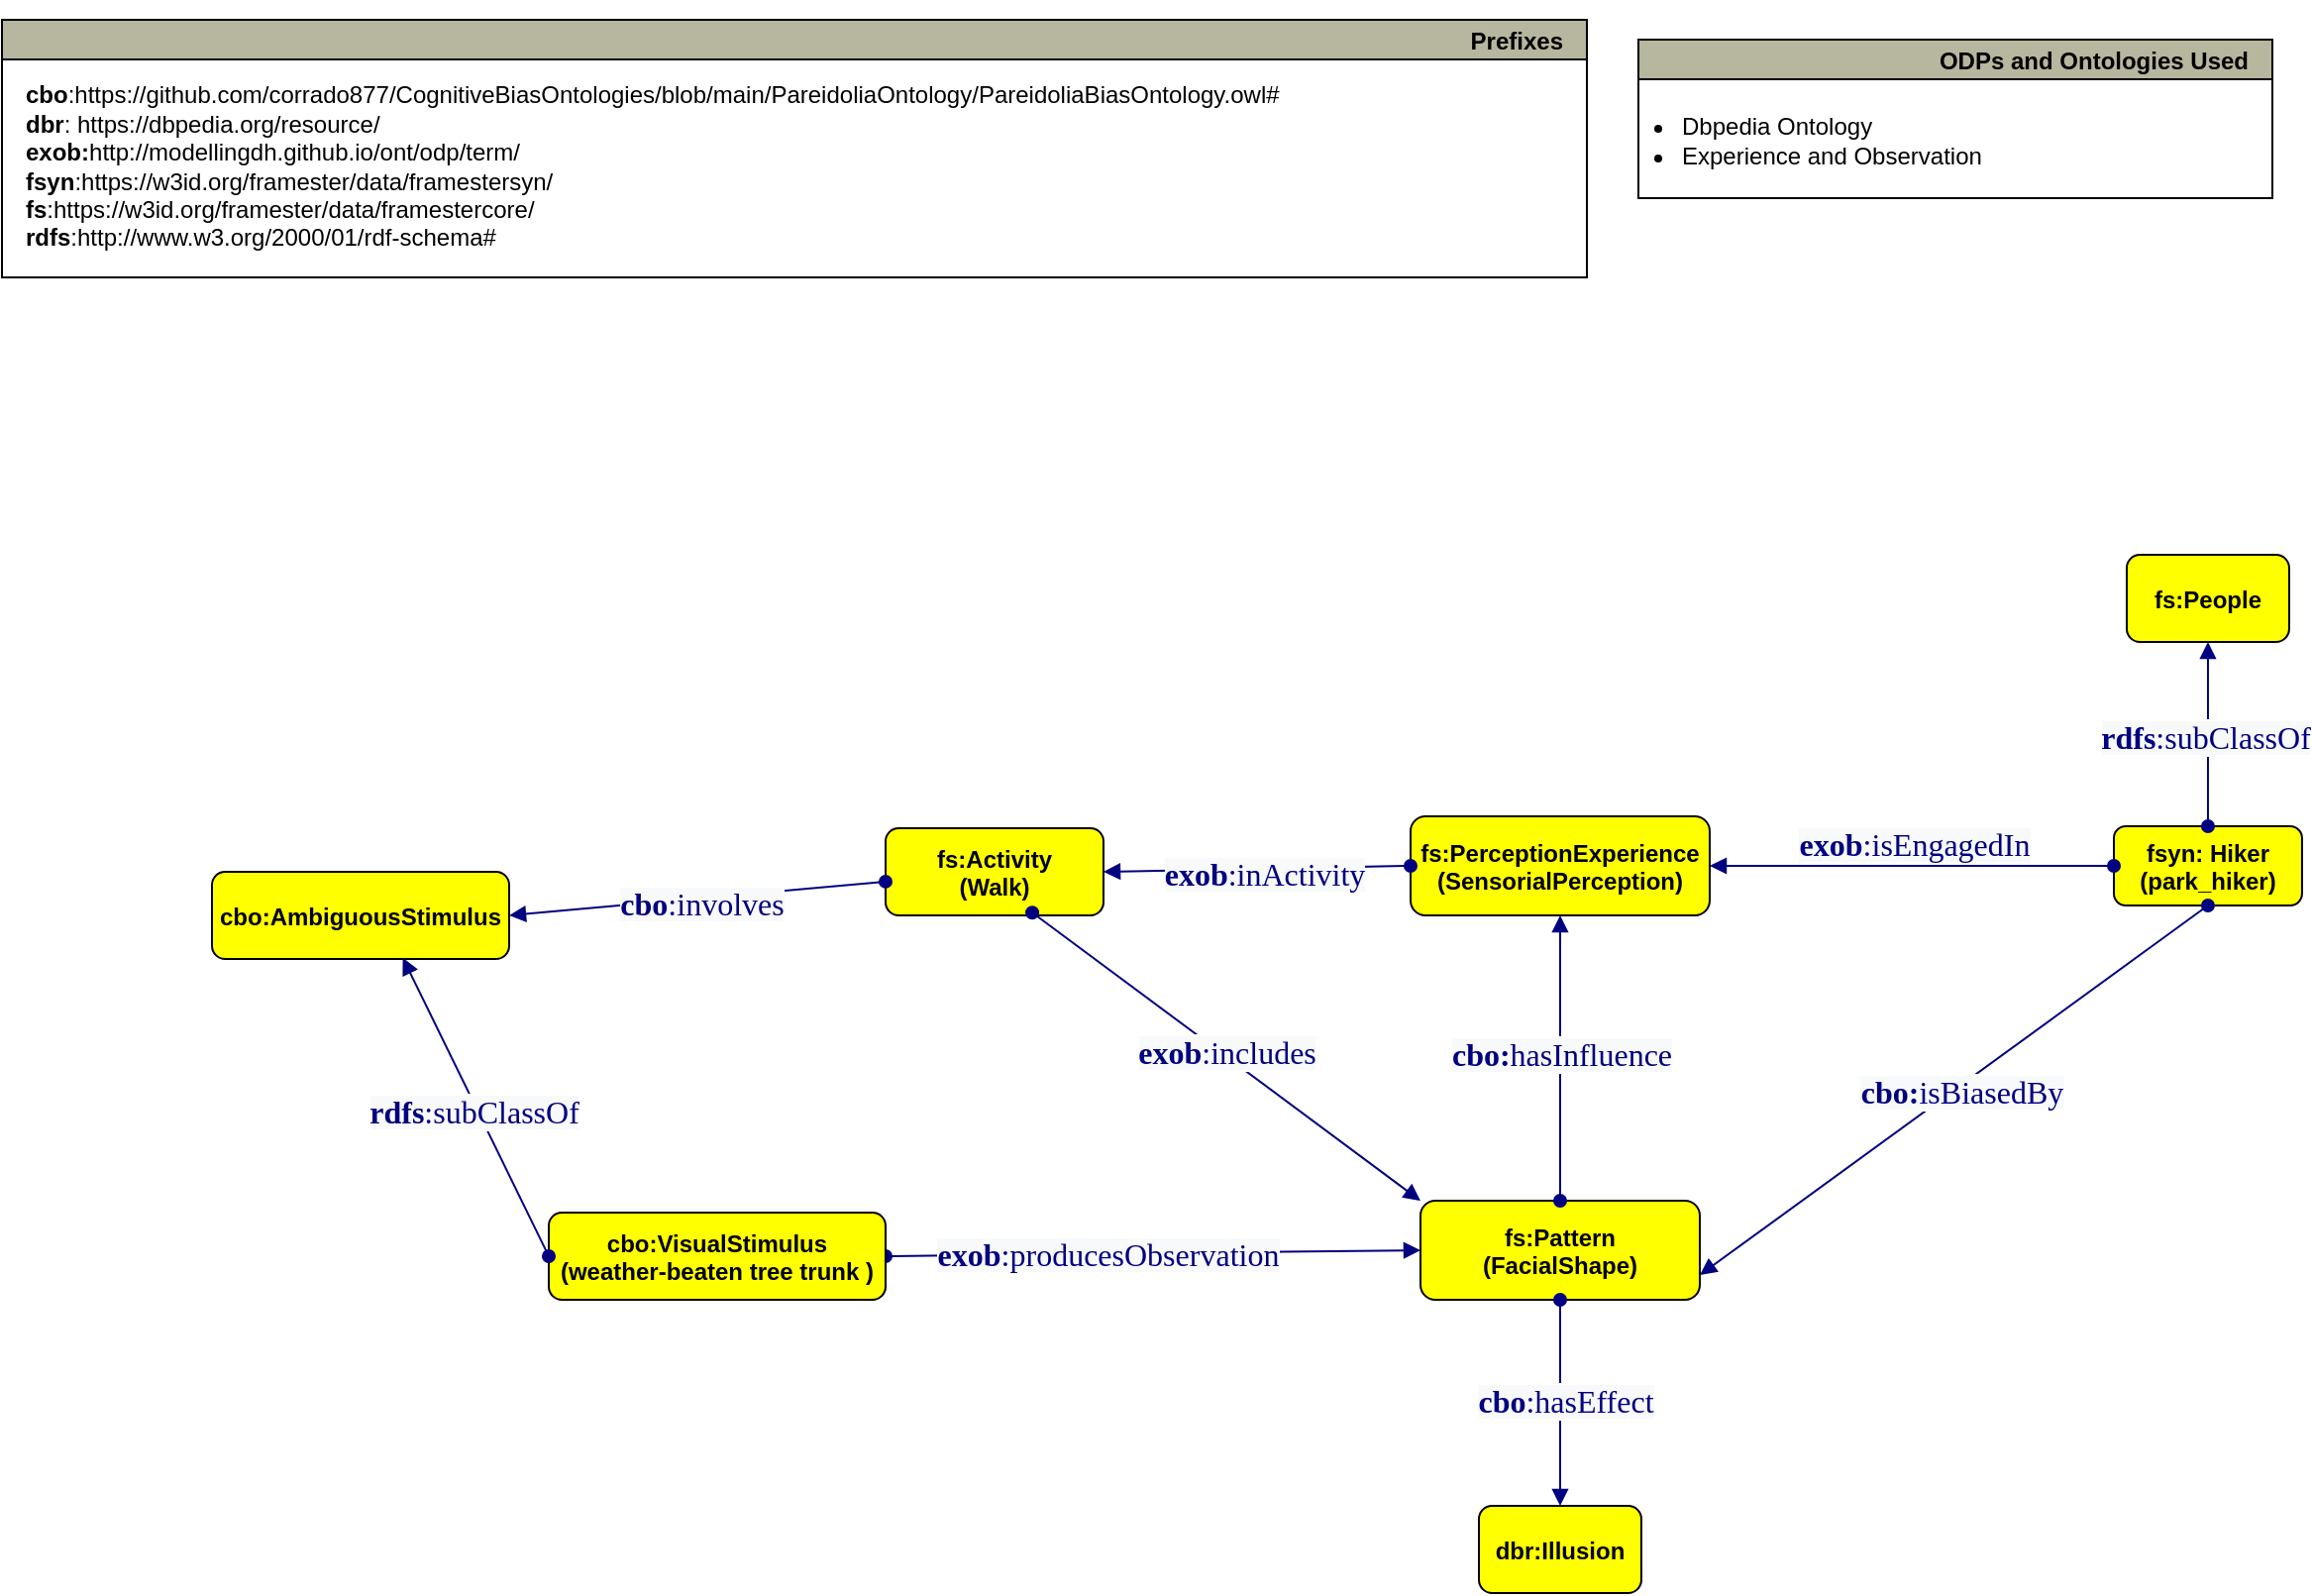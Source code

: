 <mxfile version="24.0.3" type="device">
  <diagram name="Page-1" id="cbpPXX-dyT5s-ZYUZ89M">
    <mxGraphModel dx="1877" dy="-600" grid="1" gridSize="10" guides="1" tooltips="1" connect="1" arrows="1" fold="1" page="1" pageScale="1" pageWidth="827" pageHeight="1169" math="0" shadow="0">
      <root>
        <mxCell id="0" />
        <mxCell id="1" parent="0" />
        <mxCell id="shT0HkmOFGitXh8zyB-2-36" value="fsyn: Hiker&#xa;(park_hiker)" style="graphMlID=n4;shape=rect;rounded=1;arcsize=30;fillColor=#ffff00;strokeColor=#000000;strokeWidth=1.0;fontStyle=1" parent="1" vertex="1">
          <mxGeometry x="680" y="1657" width="94.97" height="40" as="geometry" />
        </mxCell>
        <mxCell id="shT0HkmOFGitXh8zyB-2-37" value="fs:PerceptionExperience&#xa;(SensorialPerception)" style="graphMlID=n4;shape=rect;rounded=1;arcsize=30;fillColor=#ffff00;strokeColor=#000000;strokeWidth=1.0;fontStyle=1" parent="1" vertex="1">
          <mxGeometry x="325" y="1652" width="150.99" height="50" as="geometry" />
        </mxCell>
        <mxCell id="shT0HkmOFGitXh8zyB-2-38" value="fs:Activity&#xa;(Walk)" style="graphMlID=n4;shape=rect;rounded=1;arcsize=30;fillColor=#ffff00;strokeColor=#000000;strokeWidth=1.0;fontStyle=1" parent="1" vertex="1">
          <mxGeometry x="60" y="1658" width="110" height="44" as="geometry" />
        </mxCell>
        <mxCell id="shT0HkmOFGitXh8zyB-2-41" value="fs:Pattern&#xa;(FacialShape)" style="graphMlID=n4;shape=rect;rounded=1;arcsize=30;fillColor=#ffff00;strokeColor=#000000;strokeWidth=1.0;fontStyle=1" parent="1" vertex="1">
          <mxGeometry x="330" y="1846" width="140.99" height="50" as="geometry" />
        </mxCell>
        <mxCell id="shT0HkmOFGitXh8zyB-2-48" value="" style="graphMlID=e0;rounded=0;endArrow=block;strokeColor=#000080;strokeWidth=1.0;startArrow=oval;startFill=1;endFill=1;exitX=0.5;exitY=0;exitDx=0;exitDy=0;entryX=0.5;entryY=1;entryDx=0;entryDy=0;" parent="1" source="shT0HkmOFGitXh8zyB-2-41" target="shT0HkmOFGitXh8zyB-2-37" edge="1">
          <mxGeometry relative="1" as="geometry">
            <mxPoint x="519.01" y="1779" as="sourcePoint" />
            <mxPoint x="420" y="1780" as="targetPoint" />
          </mxGeometry>
        </mxCell>
        <mxCell id="shT0HkmOFGitXh8zyB-2-49" value="&lt;font face=&quot;dialog&quot; color=&quot;#000080&quot;&gt;&lt;span style=&quot;font-size: 16px; background-color: rgb(248, 249, 250);&quot;&gt;&lt;b&gt;cbo:&lt;/b&gt;hasInfluence&lt;/span&gt;&lt;/font&gt;" style="text;html=1;align=center;verticalAlign=middle;resizable=0;points=[];labelBackgroundColor=#ffffff;" parent="shT0HkmOFGitXh8zyB-2-48" vertex="1" connectable="0">
          <mxGeometry x="-0.017" y="2" relative="1" as="geometry">
            <mxPoint x="2" y="-3" as="offset" />
          </mxGeometry>
        </mxCell>
        <mxCell id="shT0HkmOFGitXh8zyB-2-50" value="" style="graphMlID=e0;rounded=0;endArrow=block;strokeColor=#000080;strokeWidth=1.0;startArrow=oval;startFill=1;endFill=1;entryX=1;entryY=0.5;entryDx=0;entryDy=0;exitX=0;exitY=0.5;exitDx=0;exitDy=0;" parent="1" source="shT0HkmOFGitXh8zyB-2-37" target="shT0HkmOFGitXh8zyB-2-38" edge="1">
          <mxGeometry relative="1" as="geometry">
            <mxPoint x="190" y="1590.082" as="sourcePoint" />
            <mxPoint x="341" y="1590" as="targetPoint" />
          </mxGeometry>
        </mxCell>
        <mxCell id="shT0HkmOFGitXh8zyB-2-51" value="&lt;span style=&quot;color: rgb(0 , 0 , 128) ; font-family: &amp;quot;dialog&amp;quot; ; font-size: 16px ; background-color: rgb(248 , 249 , 250)&quot;&gt;&lt;b&gt;exob&lt;/b&gt;:inActivity&lt;/span&gt;" style="text;html=1;align=center;verticalAlign=middle;resizable=0;points=[];labelBackgroundColor=#ffffff;rotation=0;" parent="shT0HkmOFGitXh8zyB-2-50" vertex="1" connectable="0">
          <mxGeometry x="-0.017" y="2" relative="1" as="geometry">
            <mxPoint x="2" as="offset" />
          </mxGeometry>
        </mxCell>
        <mxCell id="shT0HkmOFGitXh8zyB-2-52" value="&lt;span style=&quot;color: rgb(0 , 0 , 128) ; font-family: &amp;quot;dialog&amp;quot; ; font-size: 16px ; background-color: rgb(248 , 249 , 250)&quot;&gt;&lt;b&gt;exob&lt;/b&gt;:isEngagedIn&lt;/span&gt;" style="text;html=1;align=center;verticalAlign=middle;resizable=0;points=[];labelBackgroundColor=#ffffff;" parent="1" vertex="1" connectable="0">
          <mxGeometry x="580" y="1670" as="geometry">
            <mxPoint x="-1" y="-4" as="offset" />
          </mxGeometry>
        </mxCell>
        <mxCell id="shT0HkmOFGitXh8zyB-2-54" value="" style="graphMlID=e0;rounded=0;endArrow=block;strokeColor=#000080;strokeWidth=1.0;startArrow=oval;startFill=1;endFill=1;exitX=0.673;exitY=0.968;exitDx=0;exitDy=0;exitPerimeter=0;entryX=0;entryY=0;entryDx=0;entryDy=0;" parent="1" source="shT0HkmOFGitXh8zyB-2-38" target="shT0HkmOFGitXh8zyB-2-41" edge="1">
          <mxGeometry relative="1" as="geometry">
            <mxPoint x="169" y="1702.082" as="sourcePoint" />
            <mxPoint x="210" y="1850" as="targetPoint" />
          </mxGeometry>
        </mxCell>
        <mxCell id="shT0HkmOFGitXh8zyB-2-55" value="&lt;font face=&quot;dialog&quot; color=&quot;#000080&quot;&gt;&lt;span style=&quot;font-size: 16px; background-color: rgb(248, 249, 250);&quot;&gt;&lt;b&gt;exob&lt;/b&gt;:includes&lt;/span&gt;&lt;/font&gt;" style="text;html=1;align=center;verticalAlign=middle;resizable=0;points=[];labelBackgroundColor=#ffffff;" parent="shT0HkmOFGitXh8zyB-2-54" vertex="1" connectable="0">
          <mxGeometry x="-0.017" y="2" relative="1" as="geometry">
            <mxPoint as="offset" />
          </mxGeometry>
        </mxCell>
        <mxCell id="shT0HkmOFGitXh8zyB-2-58" value="" style="graphMlID=e0;rounded=0;endArrow=block;strokeColor=#000080;strokeWidth=1.0;startArrow=oval;startFill=1;endFill=1;exitX=1;exitY=0.5;exitDx=0;exitDy=0;entryX=0;entryY=0.5;entryDx=0;entryDy=0;" parent="1" source="shT0HkmOFGitXh8zyB-2-73" target="shT0HkmOFGitXh8zyB-2-41" edge="1">
          <mxGeometry relative="1" as="geometry">
            <mxPoint x="395.985" y="2018" as="sourcePoint" />
            <mxPoint x="440" y="1920" as="targetPoint" />
          </mxGeometry>
        </mxCell>
        <mxCell id="shT0HkmOFGitXh8zyB-2-59" value="&lt;span style=&quot;color: rgb(0 , 0 , 128) ; font-family: &amp;quot;dialog&amp;quot; ; font-size: 16px ; background-color: rgb(248 , 249 , 250)&quot;&gt;&lt;b&gt;exob&lt;/b&gt;:producesObservation&lt;/span&gt;" style="text;html=1;align=center;verticalAlign=middle;resizable=0;points=[];labelBackgroundColor=#ffffff;" parent="shT0HkmOFGitXh8zyB-2-58" vertex="1" connectable="0">
          <mxGeometry x="-0.017" y="2" relative="1" as="geometry">
            <mxPoint x="-21" y="2" as="offset" />
          </mxGeometry>
        </mxCell>
        <mxCell id="shT0HkmOFGitXh8zyB-2-73" value="cbo:VisualStimulus&#xa;(weather-beaten tree trunk )" style="graphMlID=n4;shape=rect;rounded=1;arcsize=30;fillColor=#ffff00;strokeColor=#000000;strokeWidth=1.0;fontStyle=1" parent="1" vertex="1">
          <mxGeometry x="-110" y="1852" width="170" height="44" as="geometry" />
        </mxCell>
        <mxCell id="shT0HkmOFGitXh8zyB-2-74" value="" style="graphMlID=e0;rounded=0;endArrow=block;strokeColor=#000080;strokeWidth=1.0;startArrow=oval;startFill=1;endFill=1;exitX=0;exitY=0.5;exitDx=0;exitDy=0;entryX=1;entryY=0.5;entryDx=0;entryDy=0;" parent="1" source="shT0HkmOFGitXh8zyB-2-36" target="shT0HkmOFGitXh8zyB-2-37" edge="1">
          <mxGeometry relative="1" as="geometry">
            <mxPoint x="500" y="1689.582" as="sourcePoint" />
            <mxPoint x="651" y="1689.5" as="targetPoint" />
            <Array as="points">
              <mxPoint x="600" y="1677" />
            </Array>
          </mxGeometry>
        </mxCell>
        <mxCell id="shT0HkmOFGitXh8zyB-2-88" value="ODPs and Ontologies Used" style="graphMlID=n0;shape=swimlane;startSize=20;fillColor=#b7b69e;strokeColor=#000000;strokeWidth=1.0;align=right;spacingRight=10;fontStyle=1" parent="1" vertex="1">
          <mxGeometry x="440" y="1260" width="320" height="80" as="geometry" />
        </mxCell>
        <mxCell id="shT0HkmOFGitXh8zyB-2-89" value="&lt;ul&gt;&lt;li style=&quot;border-color: var(--border-color);&quot;&gt;Dbpedia Ontology&lt;/li&gt;&lt;li style=&quot;border-color: var(--border-color);&quot;&gt;Experience and Observation&lt;/li&gt;&lt;/ul&gt;" style="text;html=1;strokeColor=none;fillColor=none;align=left;verticalAlign=middle;whiteSpace=wrap;rounded=0;" parent="shT0HkmOFGitXh8zyB-2-88" vertex="1">
          <mxGeometry x="-20" y="-20" width="270" height="142" as="geometry" />
        </mxCell>
        <mxCell id="SWy0_FYHw5aUgK3yBZNa-1" value="" style="graphMlID=e0;rounded=0;endArrow=block;strokeColor=#000080;strokeWidth=1.0;startArrow=oval;startFill=1;endFill=1;exitX=0.5;exitY=1;exitDx=0;exitDy=0;entryX=1;entryY=0.75;entryDx=0;entryDy=0;" parent="1" source="shT0HkmOFGitXh8zyB-2-36" target="shT0HkmOFGitXh8zyB-2-41" edge="1">
          <mxGeometry relative="1" as="geometry">
            <mxPoint x="504.5" y="1554.082" as="sourcePoint" />
            <mxPoint x="655.5" y="1554" as="targetPoint" />
          </mxGeometry>
        </mxCell>
        <mxCell id="SWy0_FYHw5aUgK3yBZNa-2" value="&lt;span style=&quot;color: rgb(0 , 0 , 128) ; font-family: &amp;quot;dialog&amp;quot; ; font-size: 16px ; background-color: rgb(248 , 249 , 250)&quot;&gt;&lt;b&gt;cbo:&lt;/b&gt;isBiasedBy&lt;/span&gt;" style="text;html=1;align=center;verticalAlign=middle;resizable=0;points=[];labelBackgroundColor=#ffffff;" parent="SWy0_FYHw5aUgK3yBZNa-1" vertex="1" connectable="0">
          <mxGeometry x="-0.017" y="2" relative="1" as="geometry">
            <mxPoint as="offset" />
          </mxGeometry>
        </mxCell>
        <mxCell id="5oevLnAYVOPJ9P9aZ7sP-2" value="cbo:AmbiguousStimulus" style="graphMlID=n4;shape=rect;rounded=1;arcsize=30;fillColor=#ffff00;strokeColor=#000000;strokeWidth=1.0;fontStyle=1" parent="1" vertex="1">
          <mxGeometry x="-280" y="1680" width="150" height="44" as="geometry" />
        </mxCell>
        <mxCell id="5oevLnAYVOPJ9P9aZ7sP-5" value="" style="graphMlID=e0;rounded=0;endArrow=block;strokeColor=#000080;strokeWidth=1.0;startArrow=oval;startFill=1;endFill=1;entryX=0.642;entryY=0.986;entryDx=0;entryDy=0;entryPerimeter=0;exitX=0;exitY=0.5;exitDx=0;exitDy=0;" parent="1" source="shT0HkmOFGitXh8zyB-2-73" target="5oevLnAYVOPJ9P9aZ7sP-2" edge="1">
          <mxGeometry relative="1" as="geometry">
            <mxPoint x="230" y="1770.082" as="sourcePoint" />
            <mxPoint x="381" y="1770" as="targetPoint" />
          </mxGeometry>
        </mxCell>
        <mxCell id="5oevLnAYVOPJ9P9aZ7sP-6" value="&lt;span style=&quot;color: rgb(0 , 0 , 128) ; font-family: &amp;quot;dialog&amp;quot; ; font-size: 16px ; background-color: rgb(248 , 249 , 250)&quot;&gt;&lt;b&gt;rdfs&lt;/b&gt;:subClassOf&lt;/span&gt;" style="text;html=1;align=center;verticalAlign=middle;resizable=0;points=[];labelBackgroundColor=#ffffff;" parent="5oevLnAYVOPJ9P9aZ7sP-5" vertex="1" connectable="0">
          <mxGeometry x="-0.017" y="2" relative="1" as="geometry">
            <mxPoint as="offset" />
          </mxGeometry>
        </mxCell>
        <mxCell id="aMKVIZJ7FtEOzxiTF9In-2" value="Prefixes" style="graphMlID=n0;shape=swimlane;startSize=20;fillColor=#b7b69e;strokeColor=#000000;strokeWidth=1.0;align=right;spacingRight=10;fontStyle=1" parent="1" vertex="1">
          <mxGeometry x="-386" y="1250" width="800" height="130" as="geometry">
            <mxRectangle x="-550" y="110" width="100" height="30" as="alternateBounds" />
          </mxGeometry>
        </mxCell>
        <UserObject label="&lt;br&gt;&lt;div&gt;&lt;font style=&quot;font-size: 12px;&quot;&gt;&lt;b&gt;cbo&lt;/b&gt;:https://github.com/corrado877/CognitiveBiasOntologies/blob/main/PareidoliaOntology/PareidoliaBiasOntology.owl#&lt;/font&gt;&lt;div&gt;&lt;font style=&quot;font-size: 12px;&quot;&gt;&lt;span style=&quot;&quot;&gt;&lt;b&gt;dbr&lt;/b&gt;: https://dbpedia.org/resource/&lt;/span&gt;&lt;br&gt;&lt;b style=&quot;&quot;&gt;&lt;font style=&quot;font-size: 12px;&quot;&gt;exob&lt;font style=&quot;font-size: 12px;&quot;&gt;:&lt;/font&gt;&lt;/font&gt;&lt;/b&gt;&lt;span style=&quot;border-color: var(--border-color); background-color: initial;&quot;&gt;&lt;span style=&quot;font-family: sans-serif; text-align: justify; background-color: rgb(255, 255, 255);&quot;&gt;&lt;font style=&quot;font-size: 12px;&quot;&gt;http://modellingdh.github.io/ont/odp/term/&lt;/font&gt;&lt;/span&gt;&lt;/span&gt;&lt;/font&gt;&lt;/div&gt;&lt;div&gt;&lt;div style=&quot;text-align: justify;&quot;&gt;&lt;b style=&quot;text-align: left;&quot;&gt;fsyn&lt;/b&gt;&lt;span style=&quot;text-align: left;&quot;&gt;:https://w3id.org/framester/data/framestersyn/&lt;/span&gt;&lt;span style=&quot;&quot;&gt;&lt;font style=&quot;font-size: 12px;&quot; face=&quot;sans-serif&quot;&gt;&lt;br&gt;&lt;/font&gt;&lt;/span&gt;&lt;/div&gt;&lt;font style=&quot;font-size: 12px;&quot;&gt;&lt;span style=&quot;border-color: var(--border-color); background-color: initial;&quot;&gt;&lt;b style=&quot;border-color: var(--border-color);&quot;&gt;fs&lt;/b&gt;&lt;span style=&quot;&quot;&gt;:https://w3id.org/framester/data/framestercore/&lt;/span&gt;&lt;/span&gt;&lt;/font&gt;&lt;/div&gt;&lt;div&gt;&lt;font style=&quot;font-size: 12px;&quot;&gt;&lt;b style=&quot;&quot;&gt;rdfs&lt;/b&gt;&lt;span style=&quot;&quot;&gt;:http://www.w3.org/2000/01/rdf-schema#&lt;/span&gt;&lt;/font&gt;&lt;/div&gt;&lt;/div&gt;" link="http://www.w3.org/2000/01/rdf-schema#" id="aMKVIZJ7FtEOzxiTF9In-3">
          <mxCell style="text;whiteSpace=wrap;html=1;" parent="aMKVIZJ7FtEOzxiTF9In-2" vertex="1">
            <mxGeometry x="10" y="10" width="640" height="170" as="geometry" />
          </mxCell>
        </UserObject>
        <mxCell id="aMKVIZJ7FtEOzxiTF9In-4" value="fs:People" style="graphMlID=n4;shape=rect;rounded=1;arcsize=30;fillColor=#ffff00;strokeColor=#000000;strokeWidth=1.0;fontStyle=1" parent="1" vertex="1">
          <mxGeometry x="686.5" y="1520" width="81.968" height="44" as="geometry" />
        </mxCell>
        <mxCell id="aMKVIZJ7FtEOzxiTF9In-5" value="" style="graphMlID=e0;rounded=0;endArrow=block;strokeColor=#000080;strokeWidth=1.0;startArrow=oval;startFill=1;endFill=1;exitX=0.5;exitY=0;exitDx=0;exitDy=0;entryX=0.5;entryY=1;entryDx=0;entryDy=0;" parent="1" source="shT0HkmOFGitXh8zyB-2-36" target="aMKVIZJ7FtEOzxiTF9In-4" edge="1">
          <mxGeometry relative="1" as="geometry">
            <mxPoint x="690" y="1610.082" as="sourcePoint" />
            <mxPoint x="841" y="1610" as="targetPoint" />
          </mxGeometry>
        </mxCell>
        <mxCell id="aMKVIZJ7FtEOzxiTF9In-6" value="&lt;span style=&quot;color: rgb(0 , 0 , 128) ; font-family: &amp;quot;dialog&amp;quot; ; font-size: 16px ; background-color: rgb(248 , 249 , 250)&quot;&gt;&lt;b&gt;rdfs&lt;/b&gt;:subClassOf&lt;/span&gt;" style="text;html=1;align=center;verticalAlign=middle;resizable=0;points=[];labelBackgroundColor=#ffffff;" parent="aMKVIZJ7FtEOzxiTF9In-5" vertex="1" connectable="0">
          <mxGeometry x="-0.017" y="2" relative="1" as="geometry">
            <mxPoint as="offset" />
          </mxGeometry>
        </mxCell>
        <mxCell id="aMKVIZJ7FtEOzxiTF9In-7" value="" style="graphMlID=e0;rounded=0;endArrow=block;strokeColor=#000080;strokeWidth=1.0;startArrow=oval;startFill=1;endFill=1;entryX=1;entryY=0.5;entryDx=0;entryDy=0;" parent="1" source="shT0HkmOFGitXh8zyB-2-38" target="5oevLnAYVOPJ9P9aZ7sP-2" edge="1">
          <mxGeometry relative="1" as="geometry">
            <mxPoint x="230" y="1670.082" as="sourcePoint" />
            <mxPoint x="381" y="1670" as="targetPoint" />
          </mxGeometry>
        </mxCell>
        <mxCell id="aMKVIZJ7FtEOzxiTF9In-8" value="&lt;span style=&quot;color: rgb(0 , 0 , 128) ; font-family: &amp;quot;dialog&amp;quot; ; font-size: 16px ; background-color: rgb(248 , 249 , 250)&quot;&gt;&lt;b&gt;cbo&lt;/b&gt;:involves&lt;/span&gt;" style="text;html=1;align=center;verticalAlign=middle;resizable=0;points=[];labelBackgroundColor=#ffffff;" parent="aMKVIZJ7FtEOzxiTF9In-7" vertex="1" connectable="0">
          <mxGeometry x="-0.017" y="2" relative="1" as="geometry">
            <mxPoint as="offset" />
          </mxGeometry>
        </mxCell>
        <mxCell id="t3h-TdMSlqzmJM6D19pN-2" value="dbr:Illusion" style="graphMlID=n4;shape=rect;rounded=1;arcsize=30;fillColor=#ffff00;strokeColor=#000000;strokeWidth=1.0;fontStyle=1" vertex="1" parent="1">
          <mxGeometry x="359.51" y="2000" width="81.968" height="44" as="geometry" />
        </mxCell>
        <mxCell id="t3h-TdMSlqzmJM6D19pN-10" value="" style="graphMlID=e0;rounded=0;endArrow=block;strokeColor=#000080;strokeWidth=1.0;startArrow=oval;startFill=1;endFill=1;exitX=0.5;exitY=1;exitDx=0;exitDy=0;entryX=0.5;entryY=0;entryDx=0;entryDy=0;" edge="1" parent="1" source="shT0HkmOFGitXh8zyB-2-41" target="t3h-TdMSlqzmJM6D19pN-2">
          <mxGeometry relative="1" as="geometry">
            <mxPoint x="410" y="1950.082" as="sourcePoint" />
            <mxPoint x="561" y="1950" as="targetPoint" />
          </mxGeometry>
        </mxCell>
        <mxCell id="t3h-TdMSlqzmJM6D19pN-11" value="&lt;span style=&quot;color: rgb(0 , 0 , 128) ; font-family: &amp;quot;dialog&amp;quot; ; font-size: 16px ; background-color: rgb(248 , 249 , 250)&quot;&gt;&lt;b&gt;cbo&lt;/b&gt;:hasEffect&lt;/span&gt;" style="text;html=1;align=center;verticalAlign=middle;resizable=0;points=[];labelBackgroundColor=#ffffff;" vertex="1" connectable="0" parent="t3h-TdMSlqzmJM6D19pN-10">
          <mxGeometry x="-0.017" y="2" relative="1" as="geometry">
            <mxPoint as="offset" />
          </mxGeometry>
        </mxCell>
      </root>
    </mxGraphModel>
  </diagram>
</mxfile>
